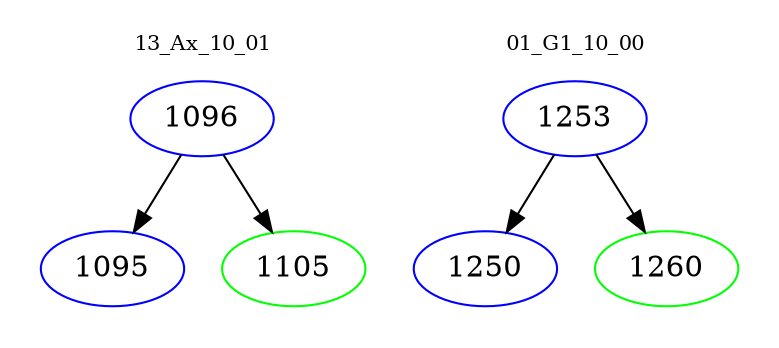 digraph{
subgraph cluster_0 {
color = white
label = "13_Ax_10_01";
fontsize=10;
T0_1096 [label="1096", color="blue"]
T0_1096 -> T0_1095 [color="black"]
T0_1095 [label="1095", color="blue"]
T0_1096 -> T0_1105 [color="black"]
T0_1105 [label="1105", color="green"]
}
subgraph cluster_1 {
color = white
label = "01_G1_10_00";
fontsize=10;
T1_1253 [label="1253", color="blue"]
T1_1253 -> T1_1250 [color="black"]
T1_1250 [label="1250", color="blue"]
T1_1253 -> T1_1260 [color="black"]
T1_1260 [label="1260", color="green"]
}
}
